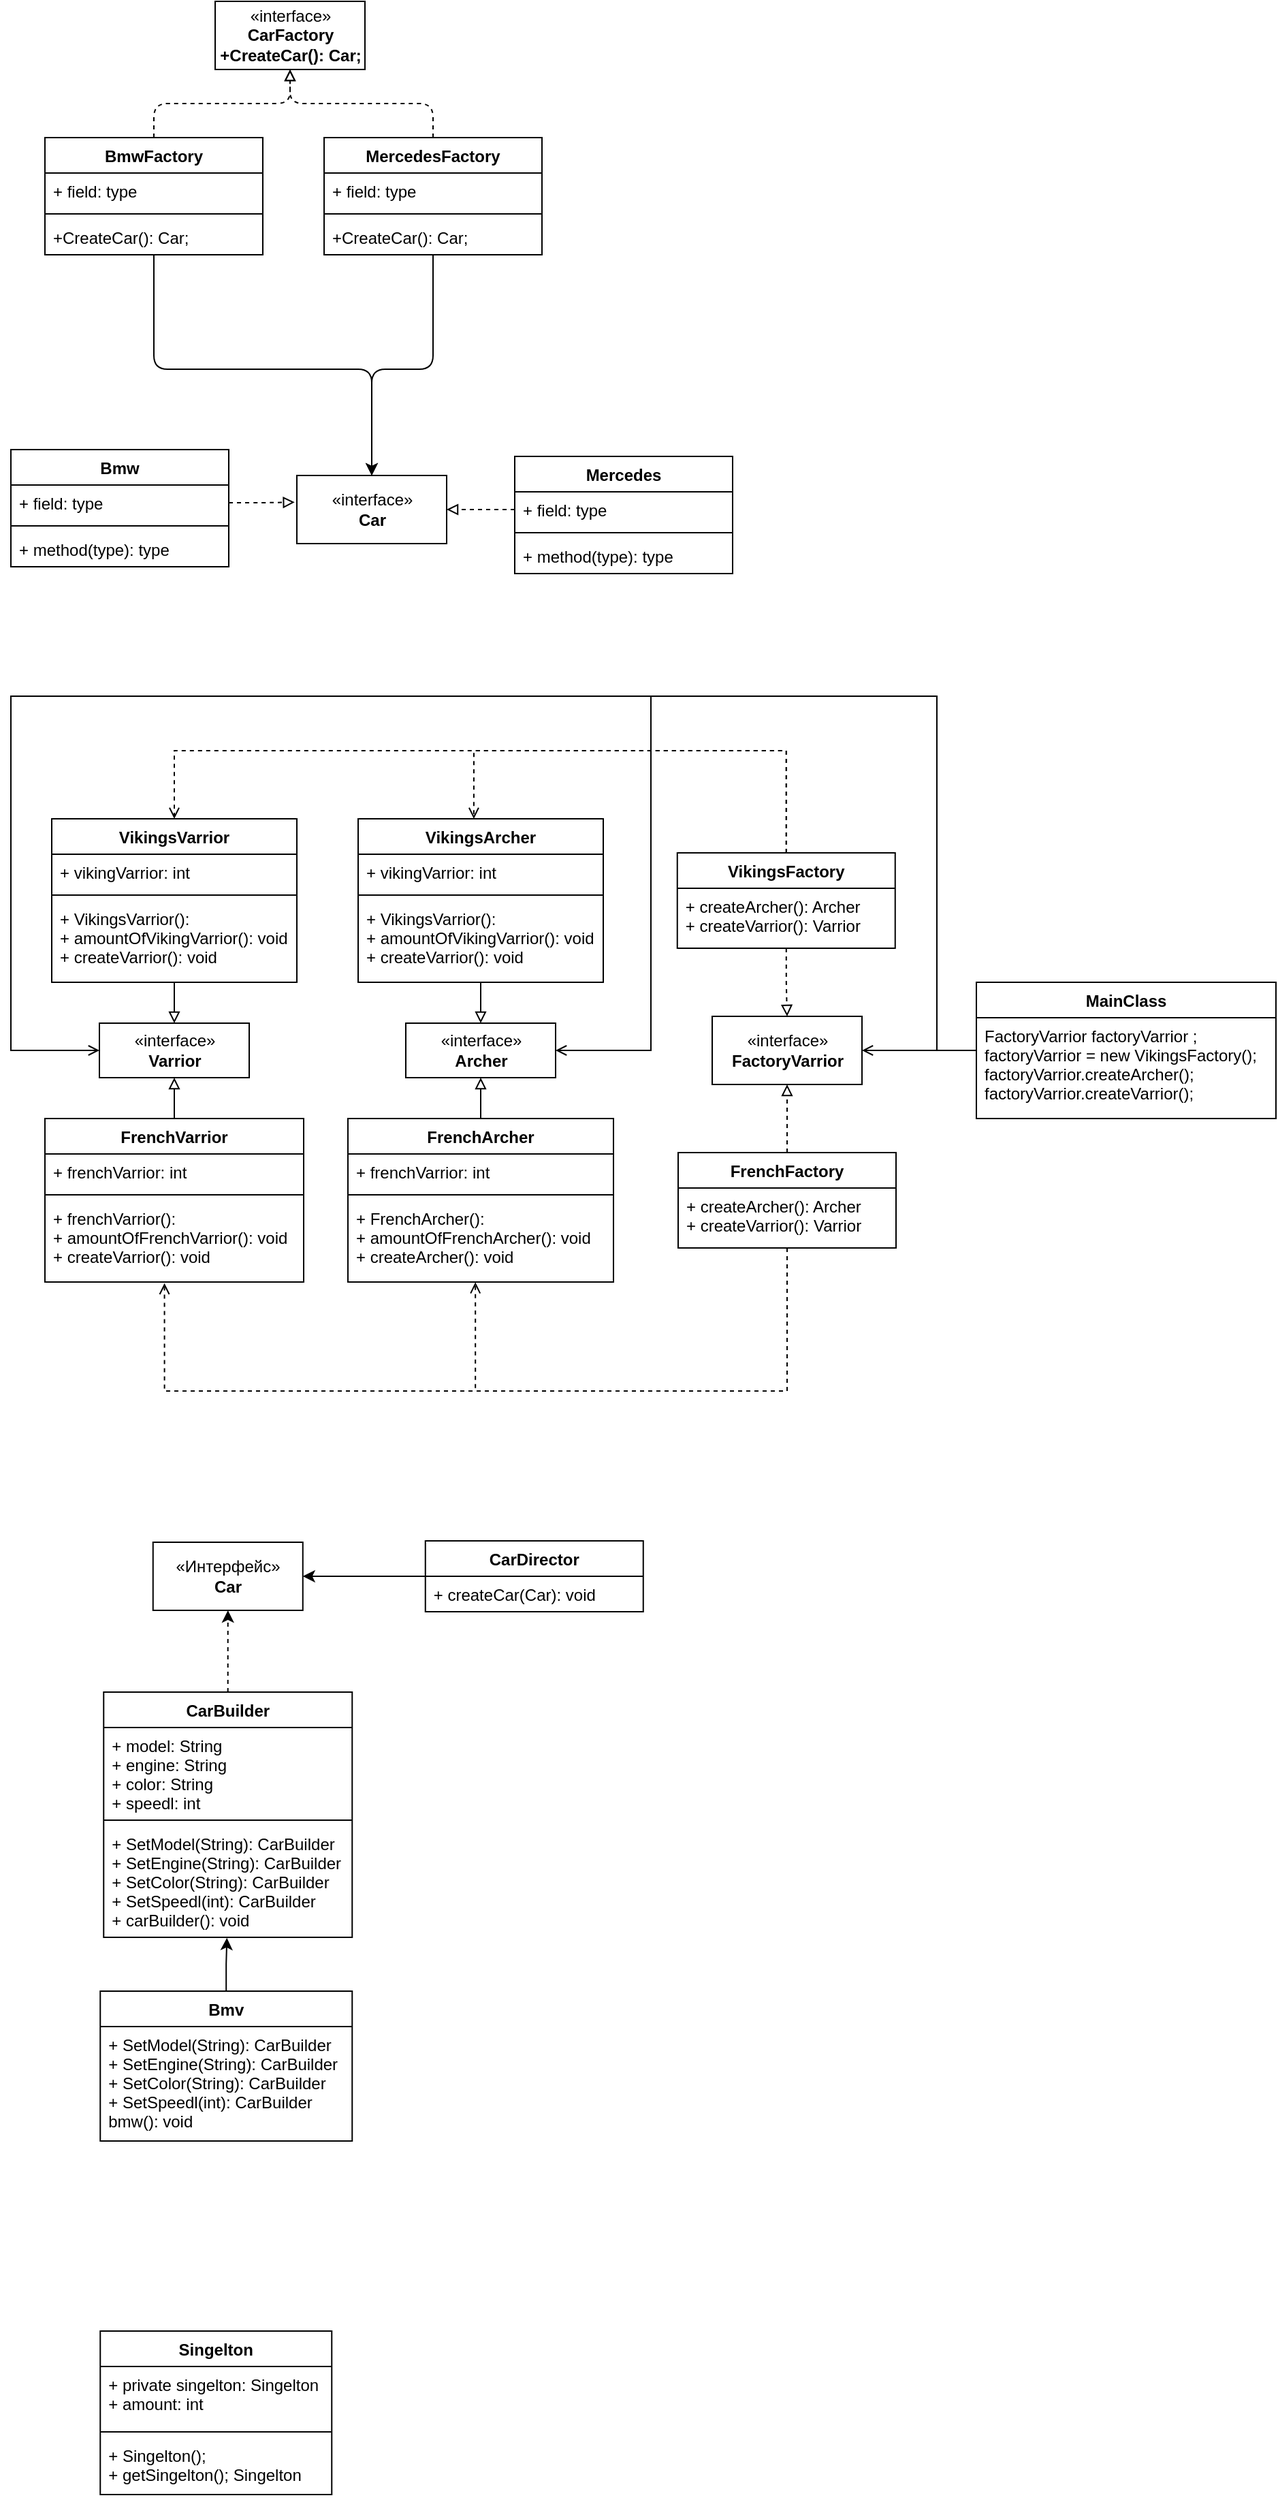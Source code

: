 <mxfile version="15.3.1" type="github">
  <diagram id="Kxp6poQEY132oB3bIeXi" name="Page-1">
    <mxGraphModel dx="1422" dy="762" grid="1" gridSize="10" guides="1" tooltips="1" connect="1" arrows="1" fold="1" page="1" pageScale="1" pageWidth="1169" pageHeight="827" math="0" shadow="0">
      <root>
        <mxCell id="0" />
        <mxCell id="1" parent="0" />
        <mxCell id="DUCGy1akX-EQCA6GD_6j-115" value="" style="group" parent="1" vertex="1" connectable="0">
          <mxGeometry x="90" y="60" width="530" height="420" as="geometry" />
        </mxCell>
        <mxCell id="DUCGy1akX-EQCA6GD_6j-87" value="«interface»&lt;br&gt;&lt;b&gt;CarFactory&lt;br&gt;+CreateCar(): Car;&lt;br&gt;&lt;/b&gt;" style="html=1;" parent="DUCGy1akX-EQCA6GD_6j-115" vertex="1">
          <mxGeometry x="150" width="110" height="50" as="geometry" />
        </mxCell>
        <mxCell id="DUCGy1akX-EQCA6GD_6j-110" style="edgeStyle=orthogonalEdgeStyle;rounded=1;orthogonalLoop=1;jettySize=auto;html=1;entryX=0.5;entryY=1;entryDx=0;entryDy=0;dashed=1;endArrow=block;endFill=0;" parent="DUCGy1akX-EQCA6GD_6j-115" source="DUCGy1akX-EQCA6GD_6j-88" target="DUCGy1akX-EQCA6GD_6j-87" edge="1">
          <mxGeometry relative="1" as="geometry" />
        </mxCell>
        <mxCell id="DUCGy1akX-EQCA6GD_6j-88" value="BmwFactory" style="swimlane;fontStyle=1;align=center;verticalAlign=top;childLayout=stackLayout;horizontal=1;startSize=26;horizontalStack=0;resizeParent=1;resizeParentMax=0;resizeLast=0;collapsible=1;marginBottom=0;" parent="DUCGy1akX-EQCA6GD_6j-115" vertex="1">
          <mxGeometry x="25" y="100" width="160" height="86" as="geometry">
            <mxRectangle x="25" y="100" width="100" height="26" as="alternateBounds" />
          </mxGeometry>
        </mxCell>
        <mxCell id="DUCGy1akX-EQCA6GD_6j-89" value="+ field: type" style="text;strokeColor=none;fillColor=none;align=left;verticalAlign=top;spacingLeft=4;spacingRight=4;overflow=hidden;rotatable=0;points=[[0,0.5],[1,0.5]];portConstraint=eastwest;" parent="DUCGy1akX-EQCA6GD_6j-88" vertex="1">
          <mxGeometry y="26" width="160" height="26" as="geometry" />
        </mxCell>
        <mxCell id="DUCGy1akX-EQCA6GD_6j-90" value="" style="line;strokeWidth=1;fillColor=none;align=left;verticalAlign=middle;spacingTop=-1;spacingLeft=3;spacingRight=3;rotatable=0;labelPosition=right;points=[];portConstraint=eastwest;" parent="DUCGy1akX-EQCA6GD_6j-88" vertex="1">
          <mxGeometry y="52" width="160" height="8" as="geometry" />
        </mxCell>
        <mxCell id="DUCGy1akX-EQCA6GD_6j-91" value="+CreateCar(): Car;" style="text;strokeColor=none;fillColor=none;align=left;verticalAlign=top;spacingLeft=4;spacingRight=4;overflow=hidden;rotatable=0;points=[[0,0.5],[1,0.5]];portConstraint=eastwest;" parent="DUCGy1akX-EQCA6GD_6j-88" vertex="1">
          <mxGeometry y="60" width="160" height="26" as="geometry" />
        </mxCell>
        <mxCell id="DUCGy1akX-EQCA6GD_6j-109" style="edgeStyle=orthogonalEdgeStyle;rounded=1;orthogonalLoop=1;jettySize=auto;html=1;dashed=1;endArrow=block;endFill=0;" parent="DUCGy1akX-EQCA6GD_6j-115" source="DUCGy1akX-EQCA6GD_6j-92" target="DUCGy1akX-EQCA6GD_6j-87" edge="1">
          <mxGeometry relative="1" as="geometry" />
        </mxCell>
        <mxCell id="DUCGy1akX-EQCA6GD_6j-92" value="MercedesFactory" style="swimlane;fontStyle=1;align=center;verticalAlign=top;childLayout=stackLayout;horizontal=1;startSize=26;horizontalStack=0;resizeParent=1;resizeParentMax=0;resizeLast=0;collapsible=1;marginBottom=0;" parent="DUCGy1akX-EQCA6GD_6j-115" vertex="1">
          <mxGeometry x="230" y="100" width="160" height="86" as="geometry" />
        </mxCell>
        <mxCell id="DUCGy1akX-EQCA6GD_6j-93" value="+ field: type" style="text;strokeColor=none;fillColor=none;align=left;verticalAlign=top;spacingLeft=4;spacingRight=4;overflow=hidden;rotatable=0;points=[[0,0.5],[1,0.5]];portConstraint=eastwest;" parent="DUCGy1akX-EQCA6GD_6j-92" vertex="1">
          <mxGeometry y="26" width="160" height="26" as="geometry" />
        </mxCell>
        <mxCell id="DUCGy1akX-EQCA6GD_6j-94" value="" style="line;strokeWidth=1;fillColor=none;align=left;verticalAlign=middle;spacingTop=-1;spacingLeft=3;spacingRight=3;rotatable=0;labelPosition=right;points=[];portConstraint=eastwest;" parent="DUCGy1akX-EQCA6GD_6j-92" vertex="1">
          <mxGeometry y="52" width="160" height="8" as="geometry" />
        </mxCell>
        <mxCell id="DUCGy1akX-EQCA6GD_6j-95" value="+CreateCar(): Car;" style="text;strokeColor=none;fillColor=none;align=left;verticalAlign=top;spacingLeft=4;spacingRight=4;overflow=hidden;rotatable=0;points=[[0,0.5],[1,0.5]];portConstraint=eastwest;" parent="DUCGy1akX-EQCA6GD_6j-92" vertex="1">
          <mxGeometry y="60" width="160" height="26" as="geometry" />
        </mxCell>
        <mxCell id="DUCGy1akX-EQCA6GD_6j-96" value="Bmw" style="swimlane;fontStyle=1;align=center;verticalAlign=top;childLayout=stackLayout;horizontal=1;startSize=26;horizontalStack=0;resizeParent=1;resizeParentMax=0;resizeLast=0;collapsible=1;marginBottom=0;" parent="DUCGy1akX-EQCA6GD_6j-115" vertex="1">
          <mxGeometry y="329" width="160" height="86" as="geometry" />
        </mxCell>
        <mxCell id="DUCGy1akX-EQCA6GD_6j-97" value="+ field: type" style="text;strokeColor=none;fillColor=none;align=left;verticalAlign=top;spacingLeft=4;spacingRight=4;overflow=hidden;rotatable=0;points=[[0,0.5],[1,0.5]];portConstraint=eastwest;" parent="DUCGy1akX-EQCA6GD_6j-96" vertex="1">
          <mxGeometry y="26" width="160" height="26" as="geometry" />
        </mxCell>
        <mxCell id="DUCGy1akX-EQCA6GD_6j-98" value="" style="line;strokeWidth=1;fillColor=none;align=left;verticalAlign=middle;spacingTop=-1;spacingLeft=3;spacingRight=3;rotatable=0;labelPosition=right;points=[];portConstraint=eastwest;" parent="DUCGy1akX-EQCA6GD_6j-96" vertex="1">
          <mxGeometry y="52" width="160" height="8" as="geometry" />
        </mxCell>
        <mxCell id="DUCGy1akX-EQCA6GD_6j-99" value="+ method(type): type" style="text;strokeColor=none;fillColor=none;align=left;verticalAlign=top;spacingLeft=4;spacingRight=4;overflow=hidden;rotatable=0;points=[[0,0.5],[1,0.5]];portConstraint=eastwest;" parent="DUCGy1akX-EQCA6GD_6j-96" vertex="1">
          <mxGeometry y="60" width="160" height="26" as="geometry" />
        </mxCell>
        <mxCell id="DUCGy1akX-EQCA6GD_6j-100" value="Mercedes" style="swimlane;fontStyle=1;align=center;verticalAlign=top;childLayout=stackLayout;horizontal=1;startSize=26;horizontalStack=0;resizeParent=1;resizeParentMax=0;resizeLast=0;collapsible=1;marginBottom=0;" parent="DUCGy1akX-EQCA6GD_6j-115" vertex="1">
          <mxGeometry x="370" y="334" width="160" height="86" as="geometry" />
        </mxCell>
        <mxCell id="DUCGy1akX-EQCA6GD_6j-101" value="+ field: type" style="text;strokeColor=none;fillColor=none;align=left;verticalAlign=top;spacingLeft=4;spacingRight=4;overflow=hidden;rotatable=0;points=[[0,0.5],[1,0.5]];portConstraint=eastwest;" parent="DUCGy1akX-EQCA6GD_6j-100" vertex="1">
          <mxGeometry y="26" width="160" height="26" as="geometry" />
        </mxCell>
        <mxCell id="DUCGy1akX-EQCA6GD_6j-102" value="" style="line;strokeWidth=1;fillColor=none;align=left;verticalAlign=middle;spacingTop=-1;spacingLeft=3;spacingRight=3;rotatable=0;labelPosition=right;points=[];portConstraint=eastwest;" parent="DUCGy1akX-EQCA6GD_6j-100" vertex="1">
          <mxGeometry y="52" width="160" height="8" as="geometry" />
        </mxCell>
        <mxCell id="DUCGy1akX-EQCA6GD_6j-103" value="+ method(type): type" style="text;strokeColor=none;fillColor=none;align=left;verticalAlign=top;spacingLeft=4;spacingRight=4;overflow=hidden;rotatable=0;points=[[0,0.5],[1,0.5]];portConstraint=eastwest;" parent="DUCGy1akX-EQCA6GD_6j-100" vertex="1">
          <mxGeometry y="60" width="160" height="26" as="geometry" />
        </mxCell>
        <mxCell id="DUCGy1akX-EQCA6GD_6j-104" value="«interface»&lt;br&gt;&lt;b&gt;Car&lt;/b&gt;" style="html=1;" parent="DUCGy1akX-EQCA6GD_6j-115" vertex="1">
          <mxGeometry x="210" y="348" width="110" height="50" as="geometry" />
        </mxCell>
        <mxCell id="DUCGy1akX-EQCA6GD_6j-114" style="edgeStyle=orthogonalEdgeStyle;rounded=1;orthogonalLoop=1;jettySize=auto;html=1;endArrow=classic;endFill=1;" parent="DUCGy1akX-EQCA6GD_6j-115" source="DUCGy1akX-EQCA6GD_6j-88" target="DUCGy1akX-EQCA6GD_6j-104" edge="1">
          <mxGeometry relative="1" as="geometry">
            <Array as="points">
              <mxPoint x="105" y="270" />
              <mxPoint x="265" y="270" />
            </Array>
          </mxGeometry>
        </mxCell>
        <mxCell id="DUCGy1akX-EQCA6GD_6j-107" style="edgeStyle=orthogonalEdgeStyle;rounded=1;orthogonalLoop=1;jettySize=auto;html=1;entryX=-0.015;entryY=0.393;entryDx=0;entryDy=0;entryPerimeter=0;dashed=1;endArrow=block;endFill=0;" parent="DUCGy1akX-EQCA6GD_6j-115" source="DUCGy1akX-EQCA6GD_6j-97" target="DUCGy1akX-EQCA6GD_6j-104" edge="1">
          <mxGeometry relative="1" as="geometry" />
        </mxCell>
        <mxCell id="DUCGy1akX-EQCA6GD_6j-113" style="edgeStyle=orthogonalEdgeStyle;rounded=1;orthogonalLoop=1;jettySize=auto;html=1;entryX=0.5;entryY=0;entryDx=0;entryDy=0;endArrow=classic;endFill=1;" parent="DUCGy1akX-EQCA6GD_6j-115" source="DUCGy1akX-EQCA6GD_6j-92" target="DUCGy1akX-EQCA6GD_6j-104" edge="1">
          <mxGeometry relative="1" as="geometry">
            <Array as="points">
              <mxPoint x="310" y="270" />
              <mxPoint x="265" y="270" />
            </Array>
          </mxGeometry>
        </mxCell>
        <mxCell id="DUCGy1akX-EQCA6GD_6j-108" style="edgeStyle=orthogonalEdgeStyle;rounded=1;orthogonalLoop=1;jettySize=auto;html=1;entryX=1;entryY=0.5;entryDx=0;entryDy=0;dashed=1;endArrow=block;endFill=0;" parent="DUCGy1akX-EQCA6GD_6j-115" source="DUCGy1akX-EQCA6GD_6j-101" target="DUCGy1akX-EQCA6GD_6j-104" edge="1">
          <mxGeometry relative="1" as="geometry" />
        </mxCell>
        <mxCell id="yXg3MDsQeuZ9VUyfZlRp-29" value="" style="group" parent="1" vertex="1" connectable="0">
          <mxGeometry x="155.63" y="1190" width="398.75" height="440.5" as="geometry" />
        </mxCell>
        <mxCell id="yXg3MDsQeuZ9VUyfZlRp-1" value="&lt;font style=&quot;vertical-align: inherit&quot;&gt;&lt;font style=&quot;vertical-align: inherit&quot;&gt;«Интерфейс» &lt;/font&gt;&lt;/font&gt;&lt;br&gt;&lt;b&gt;&lt;font style=&quot;vertical-align: inherit&quot;&gt;&lt;font style=&quot;vertical-align: inherit&quot;&gt;Car&lt;/font&gt;&lt;/font&gt;&lt;/b&gt;" style="html=1;" parent="yXg3MDsQeuZ9VUyfZlRp-29" vertex="1">
          <mxGeometry x="38.75" y="1" width="110" height="50" as="geometry" />
        </mxCell>
        <mxCell id="yXg3MDsQeuZ9VUyfZlRp-16" style="edgeStyle=orthogonalEdgeStyle;rounded=0;orthogonalLoop=1;jettySize=auto;html=1;entryX=0.5;entryY=1;entryDx=0;entryDy=0;dashed=1;" parent="yXg3MDsQeuZ9VUyfZlRp-29" source="yXg3MDsQeuZ9VUyfZlRp-12" target="yXg3MDsQeuZ9VUyfZlRp-1" edge="1">
          <mxGeometry relative="1" as="geometry" />
        </mxCell>
        <mxCell id="yXg3MDsQeuZ9VUyfZlRp-12" value="CarBuilder" style="swimlane;fontStyle=1;align=center;verticalAlign=top;childLayout=stackLayout;horizontal=1;startSize=26;horizontalStack=0;resizeParent=1;resizeParentMax=0;resizeLast=0;collapsible=1;marginBottom=0;" parent="yXg3MDsQeuZ9VUyfZlRp-29" vertex="1">
          <mxGeometry x="2.5" y="111" width="182.5" height="180" as="geometry" />
        </mxCell>
        <mxCell id="yXg3MDsQeuZ9VUyfZlRp-13" value="+ model: String&#xa;+ engine: String&#xa;+ color: String&#xa;+ speedl: int" style="text;strokeColor=none;fillColor=none;align=left;verticalAlign=top;spacingLeft=4;spacingRight=4;overflow=hidden;rotatable=0;points=[[0,0.5],[1,0.5]];portConstraint=eastwest;" parent="yXg3MDsQeuZ9VUyfZlRp-12" vertex="1">
          <mxGeometry y="26" width="182.5" height="64" as="geometry" />
        </mxCell>
        <mxCell id="yXg3MDsQeuZ9VUyfZlRp-14" value="" style="line;strokeWidth=1;fillColor=none;align=left;verticalAlign=middle;spacingTop=-1;spacingLeft=3;spacingRight=3;rotatable=0;labelPosition=right;points=[];portConstraint=eastwest;" parent="yXg3MDsQeuZ9VUyfZlRp-12" vertex="1">
          <mxGeometry y="90" width="182.5" height="8" as="geometry" />
        </mxCell>
        <mxCell id="yXg3MDsQeuZ9VUyfZlRp-15" value="+ SetModel(String): CarBuilder&#xa;+ SetEngine(String): CarBuilder&#xa;+ SetColor(String): CarBuilder&#xa;+ SetSpeedl(int): CarBuilder&#xa;+ carBuilder(): void" style="text;strokeColor=none;fillColor=none;align=left;verticalAlign=top;spacingLeft=4;spacingRight=4;overflow=hidden;rotatable=0;points=[[0,0.5],[1,0.5]];portConstraint=eastwest;" parent="yXg3MDsQeuZ9VUyfZlRp-12" vertex="1">
          <mxGeometry y="98" width="182.5" height="82" as="geometry" />
        </mxCell>
        <mxCell id="yXg3MDsQeuZ9VUyfZlRp-22" style="edgeStyle=orthogonalEdgeStyle;rounded=0;orthogonalLoop=1;jettySize=auto;html=1;entryX=0.496;entryY=1.005;entryDx=0;entryDy=0;entryPerimeter=0;" parent="yXg3MDsQeuZ9VUyfZlRp-29" source="yXg3MDsQeuZ9VUyfZlRp-17" target="yXg3MDsQeuZ9VUyfZlRp-15" edge="1">
          <mxGeometry relative="1" as="geometry" />
        </mxCell>
        <mxCell id="yXg3MDsQeuZ9VUyfZlRp-17" value="Bmv" style="swimlane;fontStyle=1;align=center;verticalAlign=top;childLayout=stackLayout;horizontal=1;startSize=26;horizontalStack=0;resizeParent=1;resizeParentMax=0;resizeLast=0;collapsible=1;marginBottom=0;" parent="yXg3MDsQeuZ9VUyfZlRp-29" vertex="1">
          <mxGeometry y="330.5" width="185" height="110" as="geometry" />
        </mxCell>
        <mxCell id="yXg3MDsQeuZ9VUyfZlRp-20" value="+ SetModel(String): CarBuilder&#xa;+ SetEngine(String): CarBuilder&#xa;+ SetColor(String): CarBuilder&#xa;+ SetSpeedl(int): CarBuilder&#xa;bmw(): void" style="text;strokeColor=none;fillColor=none;align=left;verticalAlign=top;spacingLeft=4;spacingRight=4;overflow=hidden;rotatable=0;points=[[0,0.5],[1,0.5]];portConstraint=eastwest;" parent="yXg3MDsQeuZ9VUyfZlRp-17" vertex="1">
          <mxGeometry y="26" width="185" height="84" as="geometry" />
        </mxCell>
        <mxCell id="yXg3MDsQeuZ9VUyfZlRp-27" style="edgeStyle=orthogonalEdgeStyle;rounded=0;orthogonalLoop=1;jettySize=auto;html=1;entryX=1;entryY=0.5;entryDx=0;entryDy=0;" parent="yXg3MDsQeuZ9VUyfZlRp-29" source="yXg3MDsQeuZ9VUyfZlRp-23" target="yXg3MDsQeuZ9VUyfZlRp-1" edge="1">
          <mxGeometry relative="1" as="geometry" />
        </mxCell>
        <mxCell id="yXg3MDsQeuZ9VUyfZlRp-23" value="CarDirector" style="swimlane;fontStyle=1;align=center;verticalAlign=top;childLayout=stackLayout;horizontal=1;startSize=26;horizontalStack=0;resizeParent=1;resizeParentMax=0;resizeLast=0;collapsible=1;marginBottom=0;" parent="yXg3MDsQeuZ9VUyfZlRp-29" vertex="1">
          <mxGeometry x="238.75" width="160" height="52" as="geometry" />
        </mxCell>
        <mxCell id="yXg3MDsQeuZ9VUyfZlRp-26" value="+ createCar(Car): void" style="text;strokeColor=none;fillColor=none;align=left;verticalAlign=top;spacingLeft=4;spacingRight=4;overflow=hidden;rotatable=0;points=[[0,0.5],[1,0.5]];portConstraint=eastwest;" parent="yXg3MDsQeuZ9VUyfZlRp-23" vertex="1">
          <mxGeometry y="26" width="160" height="26" as="geometry" />
        </mxCell>
        <mxCell id="yXg3MDsQeuZ9VUyfZlRp-30" value="Singelton" style="swimlane;fontStyle=1;align=center;verticalAlign=top;childLayout=stackLayout;horizontal=1;startSize=26;horizontalStack=0;resizeParent=1;resizeParentMax=0;resizeLast=0;collapsible=1;marginBottom=0;" parent="1" vertex="1">
          <mxGeometry x="155.63" y="1770" width="170" height="120" as="geometry" />
        </mxCell>
        <mxCell id="yXg3MDsQeuZ9VUyfZlRp-31" value="+ private singelton: Singelton&#xa;+ amount: int" style="text;strokeColor=none;fillColor=none;align=left;verticalAlign=top;spacingLeft=4;spacingRight=4;overflow=hidden;rotatable=0;points=[[0,0.5],[1,0.5]];portConstraint=eastwest;" parent="yXg3MDsQeuZ9VUyfZlRp-30" vertex="1">
          <mxGeometry y="26" width="170" height="44" as="geometry" />
        </mxCell>
        <mxCell id="yXg3MDsQeuZ9VUyfZlRp-32" value="" style="line;strokeWidth=1;fillColor=none;align=left;verticalAlign=middle;spacingTop=-1;spacingLeft=3;spacingRight=3;rotatable=0;labelPosition=right;points=[];portConstraint=eastwest;" parent="yXg3MDsQeuZ9VUyfZlRp-30" vertex="1">
          <mxGeometry y="70" width="170" height="8" as="geometry" />
        </mxCell>
        <mxCell id="yXg3MDsQeuZ9VUyfZlRp-33" value="+ Singelton();&#xa;+ getSingelton(); Singelton" style="text;strokeColor=none;fillColor=none;align=left;verticalAlign=top;spacingLeft=4;spacingRight=4;overflow=hidden;rotatable=0;points=[[0,0.5],[1,0.5]];portConstraint=eastwest;" parent="yXg3MDsQeuZ9VUyfZlRp-30" vertex="1">
          <mxGeometry y="78" width="170" height="42" as="geometry" />
        </mxCell>
        <mxCell id="MzN44f-9v9rWEkADiWaT-1" value="" style="group" vertex="1" connectable="0" parent="1">
          <mxGeometry x="90" y="570" width="929" height="510" as="geometry" />
        </mxCell>
        <mxCell id="Z1zdmZ84ZDwFvoUXZDwQ-1" value="«interface»&lt;br&gt;&lt;b&gt;Varrior&lt;/b&gt;" style="html=1;" parent="MzN44f-9v9rWEkADiWaT-1" vertex="1">
          <mxGeometry x="65" y="240" width="110" height="40" as="geometry" />
        </mxCell>
        <mxCell id="Z1zdmZ84ZDwFvoUXZDwQ-2" value="«interface»&lt;br&gt;&lt;b&gt;Archer&lt;/b&gt;" style="html=1;" parent="MzN44f-9v9rWEkADiWaT-1" vertex="1">
          <mxGeometry x="290" y="240" width="110" height="40" as="geometry" />
        </mxCell>
        <mxCell id="Z1zdmZ84ZDwFvoUXZDwQ-13" style="edgeStyle=orthogonalEdgeStyle;rounded=0;orthogonalLoop=1;jettySize=auto;html=1;endArrow=block;endFill=0;" parent="MzN44f-9v9rWEkADiWaT-1" source="Z1zdmZ84ZDwFvoUXZDwQ-3" target="Z1zdmZ84ZDwFvoUXZDwQ-1" edge="1">
          <mxGeometry relative="1" as="geometry" />
        </mxCell>
        <mxCell id="Z1zdmZ84ZDwFvoUXZDwQ-3" value="VikingsVarrior" style="swimlane;fontStyle=1;align=center;verticalAlign=top;childLayout=stackLayout;horizontal=1;startSize=26;horizontalStack=0;resizeParent=1;resizeParentMax=0;resizeLast=0;collapsible=1;marginBottom=0;" parent="MzN44f-9v9rWEkADiWaT-1" vertex="1">
          <mxGeometry x="30" y="90" width="180" height="120" as="geometry" />
        </mxCell>
        <mxCell id="Z1zdmZ84ZDwFvoUXZDwQ-4" value="+ vikingVarrior: int" style="text;strokeColor=none;fillColor=none;align=left;verticalAlign=top;spacingLeft=4;spacingRight=4;overflow=hidden;rotatable=0;points=[[0,0.5],[1,0.5]];portConstraint=eastwest;" parent="Z1zdmZ84ZDwFvoUXZDwQ-3" vertex="1">
          <mxGeometry y="26" width="180" height="26" as="geometry" />
        </mxCell>
        <mxCell id="Z1zdmZ84ZDwFvoUXZDwQ-5" value="" style="line;strokeWidth=1;fillColor=none;align=left;verticalAlign=middle;spacingTop=-1;spacingLeft=3;spacingRight=3;rotatable=0;labelPosition=right;points=[];portConstraint=eastwest;" parent="Z1zdmZ84ZDwFvoUXZDwQ-3" vertex="1">
          <mxGeometry y="52" width="180" height="8" as="geometry" />
        </mxCell>
        <mxCell id="Z1zdmZ84ZDwFvoUXZDwQ-6" value="+ VikingsVarrior(): &#xa;+ amountOfVikingVarrior(): void&#xa;+ createVarrior(): void" style="text;strokeColor=none;fillColor=none;align=left;verticalAlign=top;spacingLeft=4;spacingRight=4;overflow=hidden;rotatable=0;points=[[0,0.5],[1,0.5]];portConstraint=eastwest;" parent="Z1zdmZ84ZDwFvoUXZDwQ-3" vertex="1">
          <mxGeometry y="60" width="180" height="60" as="geometry" />
        </mxCell>
        <mxCell id="Z1zdmZ84ZDwFvoUXZDwQ-12" style="edgeStyle=orthogonalEdgeStyle;rounded=0;orthogonalLoop=1;jettySize=auto;html=1;endArrow=block;endFill=0;" parent="MzN44f-9v9rWEkADiWaT-1" source="Z1zdmZ84ZDwFvoUXZDwQ-8" target="Z1zdmZ84ZDwFvoUXZDwQ-2" edge="1">
          <mxGeometry relative="1" as="geometry" />
        </mxCell>
        <mxCell id="Z1zdmZ84ZDwFvoUXZDwQ-8" value="VikingsArcher" style="swimlane;fontStyle=1;align=center;verticalAlign=top;childLayout=stackLayout;horizontal=1;startSize=26;horizontalStack=0;resizeParent=1;resizeParentMax=0;resizeLast=0;collapsible=1;marginBottom=0;" parent="MzN44f-9v9rWEkADiWaT-1" vertex="1">
          <mxGeometry x="255" y="90" width="180" height="120" as="geometry" />
        </mxCell>
        <mxCell id="Z1zdmZ84ZDwFvoUXZDwQ-9" value="+ vikingVarrior: int" style="text;strokeColor=none;fillColor=none;align=left;verticalAlign=top;spacingLeft=4;spacingRight=4;overflow=hidden;rotatable=0;points=[[0,0.5],[1,0.5]];portConstraint=eastwest;" parent="Z1zdmZ84ZDwFvoUXZDwQ-8" vertex="1">
          <mxGeometry y="26" width="180" height="26" as="geometry" />
        </mxCell>
        <mxCell id="Z1zdmZ84ZDwFvoUXZDwQ-10" value="" style="line;strokeWidth=1;fillColor=none;align=left;verticalAlign=middle;spacingTop=-1;spacingLeft=3;spacingRight=3;rotatable=0;labelPosition=right;points=[];portConstraint=eastwest;" parent="Z1zdmZ84ZDwFvoUXZDwQ-8" vertex="1">
          <mxGeometry y="52" width="180" height="8" as="geometry" />
        </mxCell>
        <mxCell id="Z1zdmZ84ZDwFvoUXZDwQ-11" value="+ VikingsVarrior(): &#xa;+ amountOfVikingVarrior(): void&#xa;+ createVarrior(): void" style="text;strokeColor=none;fillColor=none;align=left;verticalAlign=top;spacingLeft=4;spacingRight=4;overflow=hidden;rotatable=0;points=[[0,0.5],[1,0.5]];portConstraint=eastwest;" parent="Z1zdmZ84ZDwFvoUXZDwQ-8" vertex="1">
          <mxGeometry y="60" width="180" height="60" as="geometry" />
        </mxCell>
        <mxCell id="Z1zdmZ84ZDwFvoUXZDwQ-19" style="edgeStyle=orthogonalEdgeStyle;rounded=0;orthogonalLoop=1;jettySize=auto;html=1;endArrow=block;endFill=0;" parent="MzN44f-9v9rWEkADiWaT-1" source="Z1zdmZ84ZDwFvoUXZDwQ-14" target="Z1zdmZ84ZDwFvoUXZDwQ-1" edge="1">
          <mxGeometry relative="1" as="geometry" />
        </mxCell>
        <mxCell id="Z1zdmZ84ZDwFvoUXZDwQ-14" value="FrenchVarrior" style="swimlane;fontStyle=1;align=center;verticalAlign=top;childLayout=stackLayout;horizontal=1;startSize=26;horizontalStack=0;resizeParent=1;resizeParentMax=0;resizeLast=0;collapsible=1;marginBottom=0;" parent="MzN44f-9v9rWEkADiWaT-1" vertex="1">
          <mxGeometry x="25" y="310" width="190" height="120" as="geometry" />
        </mxCell>
        <mxCell id="Z1zdmZ84ZDwFvoUXZDwQ-15" value="+ frenchVarrior: int" style="text;strokeColor=none;fillColor=none;align=left;verticalAlign=top;spacingLeft=4;spacingRight=4;overflow=hidden;rotatable=0;points=[[0,0.5],[1,0.5]];portConstraint=eastwest;" parent="Z1zdmZ84ZDwFvoUXZDwQ-14" vertex="1">
          <mxGeometry y="26" width="190" height="26" as="geometry" />
        </mxCell>
        <mxCell id="Z1zdmZ84ZDwFvoUXZDwQ-16" value="" style="line;strokeWidth=1;fillColor=none;align=left;verticalAlign=middle;spacingTop=-1;spacingLeft=3;spacingRight=3;rotatable=0;labelPosition=right;points=[];portConstraint=eastwest;" parent="Z1zdmZ84ZDwFvoUXZDwQ-14" vertex="1">
          <mxGeometry y="52" width="190" height="8" as="geometry" />
        </mxCell>
        <mxCell id="Z1zdmZ84ZDwFvoUXZDwQ-17" value="+ frenchVarrior(): &#xa;+ amountOfFrenchVarrior(): void&#xa;+ createVarrior(): void" style="text;strokeColor=none;fillColor=none;align=left;verticalAlign=top;spacingLeft=4;spacingRight=4;overflow=hidden;rotatable=0;points=[[0,0.5],[1,0.5]];portConstraint=eastwest;" parent="Z1zdmZ84ZDwFvoUXZDwQ-14" vertex="1">
          <mxGeometry y="60" width="190" height="60" as="geometry" />
        </mxCell>
        <mxCell id="Z1zdmZ84ZDwFvoUXZDwQ-24" style="edgeStyle=orthogonalEdgeStyle;rounded=0;orthogonalLoop=1;jettySize=auto;html=1;endArrow=block;endFill=0;" parent="MzN44f-9v9rWEkADiWaT-1" source="Z1zdmZ84ZDwFvoUXZDwQ-20" target="Z1zdmZ84ZDwFvoUXZDwQ-2" edge="1">
          <mxGeometry relative="1" as="geometry" />
        </mxCell>
        <mxCell id="Z1zdmZ84ZDwFvoUXZDwQ-20" value="FrenchArcher" style="swimlane;fontStyle=1;align=center;verticalAlign=top;childLayout=stackLayout;horizontal=1;startSize=26;horizontalStack=0;resizeParent=1;resizeParentMax=0;resizeLast=0;collapsible=1;marginBottom=0;" parent="MzN44f-9v9rWEkADiWaT-1" vertex="1">
          <mxGeometry x="247.5" y="310" width="195" height="120" as="geometry" />
        </mxCell>
        <mxCell id="Z1zdmZ84ZDwFvoUXZDwQ-21" value="+ frenchVarrior: int" style="text;strokeColor=none;fillColor=none;align=left;verticalAlign=top;spacingLeft=4;spacingRight=4;overflow=hidden;rotatable=0;points=[[0,0.5],[1,0.5]];portConstraint=eastwest;" parent="Z1zdmZ84ZDwFvoUXZDwQ-20" vertex="1">
          <mxGeometry y="26" width="195" height="26" as="geometry" />
        </mxCell>
        <mxCell id="Z1zdmZ84ZDwFvoUXZDwQ-22" value="" style="line;strokeWidth=1;fillColor=none;align=left;verticalAlign=middle;spacingTop=-1;spacingLeft=3;spacingRight=3;rotatable=0;labelPosition=right;points=[];portConstraint=eastwest;" parent="Z1zdmZ84ZDwFvoUXZDwQ-20" vertex="1">
          <mxGeometry y="52" width="195" height="8" as="geometry" />
        </mxCell>
        <mxCell id="Z1zdmZ84ZDwFvoUXZDwQ-23" value="+ FrenchArcher(): &#xa;+ amountOfFrenchArcher(): void&#xa;+ createArcher(): void" style="text;strokeColor=none;fillColor=none;align=left;verticalAlign=top;spacingLeft=4;spacingRight=4;overflow=hidden;rotatable=0;points=[[0,0.5],[1,0.5]];portConstraint=eastwest;" parent="Z1zdmZ84ZDwFvoUXZDwQ-20" vertex="1">
          <mxGeometry y="60" width="195" height="60" as="geometry" />
        </mxCell>
        <mxCell id="Z1zdmZ84ZDwFvoUXZDwQ-25" value="«interface»&lt;br&gt;&lt;b&gt;FactoryVarrior&lt;/b&gt;" style="html=1;" parent="MzN44f-9v9rWEkADiWaT-1" vertex="1">
          <mxGeometry x="515" y="235" width="110" height="50" as="geometry" />
        </mxCell>
        <mxCell id="Z1zdmZ84ZDwFvoUXZDwQ-32" style="edgeStyle=orthogonalEdgeStyle;rounded=0;orthogonalLoop=1;jettySize=auto;html=1;endArrow=block;endFill=0;dashed=1;" parent="MzN44f-9v9rWEkADiWaT-1" source="Z1zdmZ84ZDwFvoUXZDwQ-26" target="Z1zdmZ84ZDwFvoUXZDwQ-25" edge="1">
          <mxGeometry relative="1" as="geometry" />
        </mxCell>
        <mxCell id="Z1zdmZ84ZDwFvoUXZDwQ-35" style="edgeStyle=orthogonalEdgeStyle;rounded=0;orthogonalLoop=1;jettySize=auto;html=1;dashed=1;endArrow=open;endFill=0;entryX=0.5;entryY=0;entryDx=0;entryDy=0;" parent="MzN44f-9v9rWEkADiWaT-1" source="Z1zdmZ84ZDwFvoUXZDwQ-26" target="Z1zdmZ84ZDwFvoUXZDwQ-3" edge="1">
          <mxGeometry relative="1" as="geometry">
            <mxPoint x="130" y="90" as="targetPoint" />
            <Array as="points">
              <mxPoint x="569" y="40" />
              <mxPoint x="120" y="40" />
            </Array>
          </mxGeometry>
        </mxCell>
        <mxCell id="Z1zdmZ84ZDwFvoUXZDwQ-36" style="edgeStyle=orthogonalEdgeStyle;rounded=0;orthogonalLoop=1;jettySize=auto;html=1;entryX=0.472;entryY=0;entryDx=0;entryDy=0;entryPerimeter=0;dashed=1;endArrow=open;endFill=0;" parent="MzN44f-9v9rWEkADiWaT-1" source="Z1zdmZ84ZDwFvoUXZDwQ-26" target="Z1zdmZ84ZDwFvoUXZDwQ-8" edge="1">
          <mxGeometry relative="1" as="geometry">
            <Array as="points">
              <mxPoint x="569" y="40" />
              <mxPoint x="340" y="40" />
            </Array>
          </mxGeometry>
        </mxCell>
        <mxCell id="Z1zdmZ84ZDwFvoUXZDwQ-26" value="VikingsFactory" style="swimlane;fontStyle=1;align=center;verticalAlign=top;childLayout=stackLayout;horizontal=1;startSize=26;horizontalStack=0;resizeParent=1;resizeParentMax=0;resizeLast=0;collapsible=1;marginBottom=0;" parent="MzN44f-9v9rWEkADiWaT-1" vertex="1">
          <mxGeometry x="489.38" y="115" width="160" height="70" as="geometry" />
        </mxCell>
        <mxCell id="Z1zdmZ84ZDwFvoUXZDwQ-29" value="+ createArcher(): Archer&#xa;+ createVarrior(): Varrior" style="text;strokeColor=none;fillColor=none;align=left;verticalAlign=top;spacingLeft=4;spacingRight=4;overflow=hidden;rotatable=0;points=[[0,0.5],[1,0.5]];portConstraint=eastwest;" parent="Z1zdmZ84ZDwFvoUXZDwQ-26" vertex="1">
          <mxGeometry y="26" width="160" height="44" as="geometry" />
        </mxCell>
        <mxCell id="Z1zdmZ84ZDwFvoUXZDwQ-33" style="edgeStyle=orthogonalEdgeStyle;rounded=0;orthogonalLoop=1;jettySize=auto;html=1;dashed=1;endArrow=block;endFill=0;" parent="MzN44f-9v9rWEkADiWaT-1" source="Z1zdmZ84ZDwFvoUXZDwQ-30" target="Z1zdmZ84ZDwFvoUXZDwQ-25" edge="1">
          <mxGeometry relative="1" as="geometry" />
        </mxCell>
        <mxCell id="Z1zdmZ84ZDwFvoUXZDwQ-37" style="edgeStyle=orthogonalEdgeStyle;rounded=0;orthogonalLoop=1;jettySize=auto;html=1;dashed=1;endArrow=open;endFill=0;entryX=0.462;entryY=1.015;entryDx=0;entryDy=0;entryPerimeter=0;" parent="MzN44f-9v9rWEkADiWaT-1" source="Z1zdmZ84ZDwFvoUXZDwQ-30" target="Z1zdmZ84ZDwFvoUXZDwQ-17" edge="1">
          <mxGeometry relative="1" as="geometry">
            <Array as="points">
              <mxPoint x="570" y="510" />
              <mxPoint x="113" y="510" />
            </Array>
          </mxGeometry>
        </mxCell>
        <mxCell id="Z1zdmZ84ZDwFvoUXZDwQ-38" style="edgeStyle=orthogonalEdgeStyle;rounded=0;orthogonalLoop=1;jettySize=auto;html=1;entryX=0.48;entryY=1.003;entryDx=0;entryDy=0;entryPerimeter=0;dashed=1;endArrow=open;endFill=0;" parent="MzN44f-9v9rWEkADiWaT-1" source="Z1zdmZ84ZDwFvoUXZDwQ-30" target="Z1zdmZ84ZDwFvoUXZDwQ-23" edge="1">
          <mxGeometry relative="1" as="geometry">
            <Array as="points">
              <mxPoint x="570" y="510" />
              <mxPoint x="341" y="510" />
            </Array>
          </mxGeometry>
        </mxCell>
        <mxCell id="Z1zdmZ84ZDwFvoUXZDwQ-30" value="FrenchFactory" style="swimlane;fontStyle=1;align=center;verticalAlign=top;childLayout=stackLayout;horizontal=1;startSize=26;horizontalStack=0;resizeParent=1;resizeParentMax=0;resizeLast=0;collapsible=1;marginBottom=0;" parent="MzN44f-9v9rWEkADiWaT-1" vertex="1">
          <mxGeometry x="490" y="335" width="160" height="70" as="geometry" />
        </mxCell>
        <mxCell id="Z1zdmZ84ZDwFvoUXZDwQ-31" value="+ createArcher(): Archer&#xa;+ createVarrior(): Varrior" style="text;strokeColor=none;fillColor=none;align=left;verticalAlign=top;spacingLeft=4;spacingRight=4;overflow=hidden;rotatable=0;points=[[0,0.5],[1,0.5]];portConstraint=eastwest;" parent="Z1zdmZ84ZDwFvoUXZDwQ-30" vertex="1">
          <mxGeometry y="26" width="160" height="44" as="geometry" />
        </mxCell>
        <mxCell id="Z1zdmZ84ZDwFvoUXZDwQ-43" style="edgeStyle=orthogonalEdgeStyle;rounded=0;orthogonalLoop=1;jettySize=auto;html=1;endArrow=open;endFill=0;" parent="MzN44f-9v9rWEkADiWaT-1" source="Z1zdmZ84ZDwFvoUXZDwQ-39" target="Z1zdmZ84ZDwFvoUXZDwQ-25" edge="1">
          <mxGeometry relative="1" as="geometry" />
        </mxCell>
        <mxCell id="Z1zdmZ84ZDwFvoUXZDwQ-44" style="edgeStyle=orthogonalEdgeStyle;rounded=0;orthogonalLoop=1;jettySize=auto;html=1;entryX=0;entryY=0.5;entryDx=0;entryDy=0;endArrow=open;endFill=0;" parent="MzN44f-9v9rWEkADiWaT-1" source="Z1zdmZ84ZDwFvoUXZDwQ-39" target="Z1zdmZ84ZDwFvoUXZDwQ-1" edge="1">
          <mxGeometry relative="1" as="geometry">
            <Array as="points">
              <mxPoint x="680" y="260" />
              <mxPoint x="680" />
              <mxPoint />
              <mxPoint y="260" />
            </Array>
          </mxGeometry>
        </mxCell>
        <mxCell id="Z1zdmZ84ZDwFvoUXZDwQ-39" value="MainClass" style="swimlane;fontStyle=1;align=center;verticalAlign=top;childLayout=stackLayout;horizontal=1;startSize=26;horizontalStack=0;resizeParent=1;resizeParentMax=0;resizeLast=0;collapsible=1;marginBottom=0;" parent="MzN44f-9v9rWEkADiWaT-1" vertex="1">
          <mxGeometry x="709" y="210" width="220" height="100" as="geometry" />
        </mxCell>
        <mxCell id="Z1zdmZ84ZDwFvoUXZDwQ-42" value="FactoryVarrior factoryVarrior ;&#xa;factoryVarrior = new VikingsFactory();&#xa;factoryVarrior.createArcher();&#xa;factoryVarrior.createVarrior();" style="text;strokeColor=none;fillColor=none;align=left;verticalAlign=top;spacingLeft=4;spacingRight=4;overflow=hidden;rotatable=0;points=[[0,0.5],[1,0.5]];portConstraint=eastwest;" parent="Z1zdmZ84ZDwFvoUXZDwQ-39" vertex="1">
          <mxGeometry y="26" width="220" height="74" as="geometry" />
        </mxCell>
        <mxCell id="Z1zdmZ84ZDwFvoUXZDwQ-46" style="edgeStyle=orthogonalEdgeStyle;rounded=0;orthogonalLoop=1;jettySize=auto;html=1;entryX=1;entryY=0.5;entryDx=0;entryDy=0;endArrow=open;endFill=0;" parent="MzN44f-9v9rWEkADiWaT-1" source="Z1zdmZ84ZDwFvoUXZDwQ-42" target="Z1zdmZ84ZDwFvoUXZDwQ-2" edge="1">
          <mxGeometry relative="1" as="geometry">
            <Array as="points">
              <mxPoint x="680" y="260" />
              <mxPoint x="680" />
              <mxPoint x="470" />
              <mxPoint x="470" y="260" />
            </Array>
          </mxGeometry>
        </mxCell>
      </root>
    </mxGraphModel>
  </diagram>
</mxfile>
